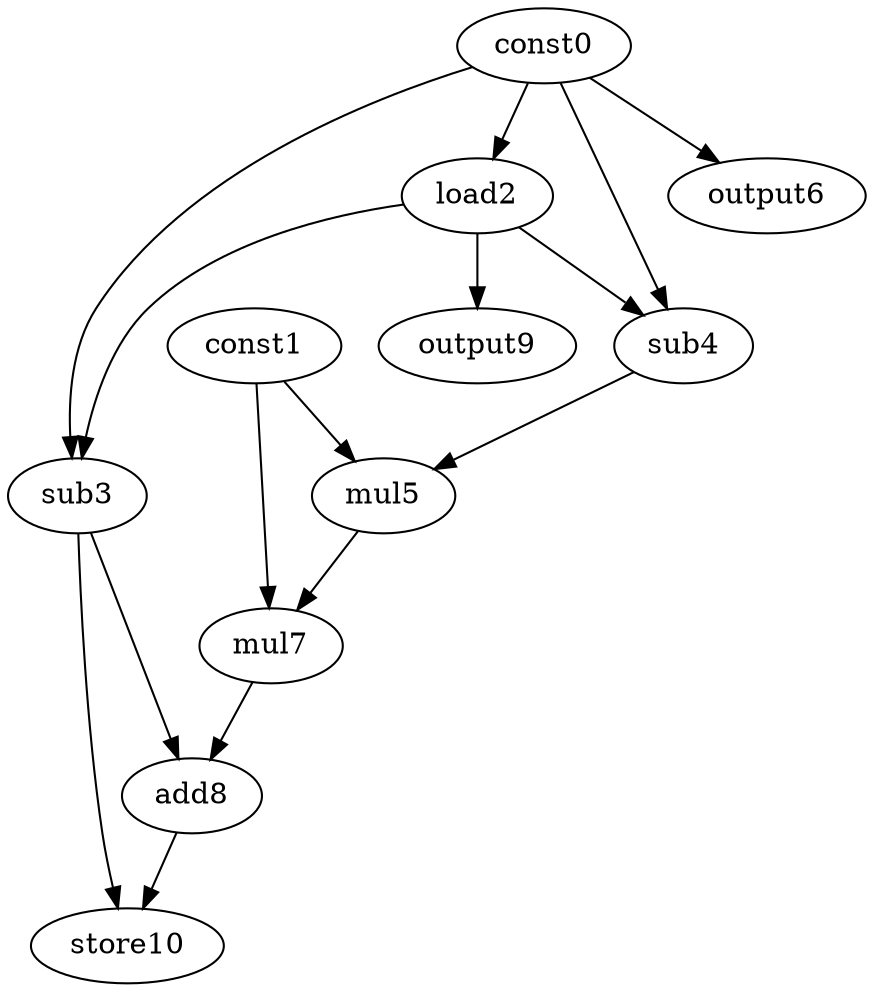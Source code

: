 digraph G { 
const0[opcode=const]; 
const1[opcode=const]; 
load2[opcode=load]; 
sub3[opcode=sub]; 
sub4[opcode=sub]; 
mul5[opcode=mul]; 
output6[opcode=output]; 
mul7[opcode=mul]; 
add8[opcode=add]; 
output9[opcode=output]; 
store10[opcode=store]; 
const0->load2[operand=0];
const0->output6[operand=0];
const0->sub3[operand=0];
load2->sub3[operand=1];
const0->sub4[operand=0];
load2->sub4[operand=1];
load2->output9[operand=0];
const1->mul5[operand=0];
sub4->mul5[operand=1];
const1->mul7[operand=0];
mul5->mul7[operand=1];
mul7->add8[operand=0];
sub3->add8[operand=1];
add8->store10[operand=0];
sub3->store10[operand=1];
}
